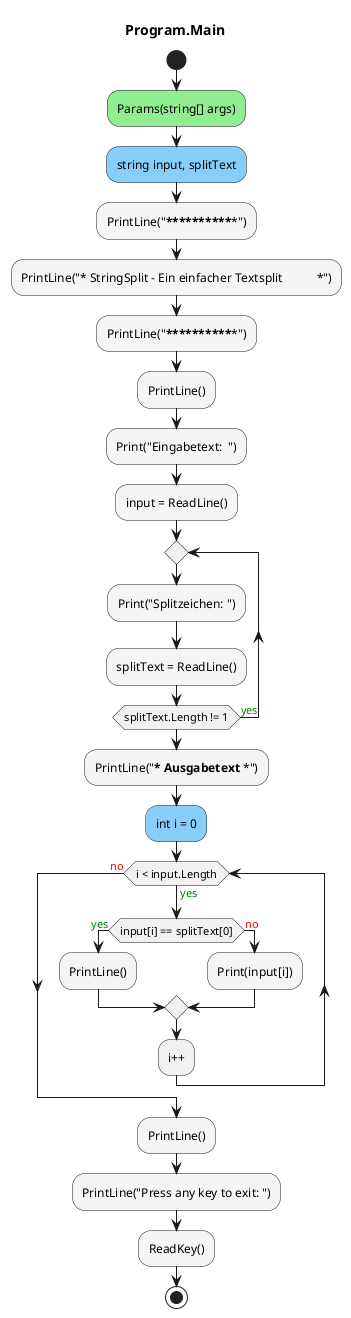 @startuml Program.Main
title Program.Main
start
#LightGreen:Params(string[] args);
#LightSkyBlue:string input, splitText;
#WhiteSmoke:PrintLine("***************************************************");
#WhiteSmoke:PrintLine("* StringSplit - Ein einfacher Textsplit           *");
#WhiteSmoke:PrintLine("***************************************************");
#WhiteSmoke:PrintLine();
#WhiteSmoke:Print("Eingabetext:  ");
#WhiteSmoke:input = ReadLine();
repeat
        #WhiteSmoke:Print("Splitzeichen: ");
        #WhiteSmoke:splitText = ReadLine();
repeat while (splitText.Length != 1) is (<color:green>yes)
#WhiteSmoke:PrintLine("*** Ausgabetext ***");
#LightSkyBlue:int i = 0;
while (i < input.Length) is (<color:green>yes)
        if (input[i] == splitText[0]) then (<color:green>yes)
                #WhiteSmoke:PrintLine();
            else (<color:red>no)
                    #WhiteSmoke:Print(input[i]);
        endif
:i++;
endwhile (<color:red>no)
#WhiteSmoke:PrintLine();
#WhiteSmoke:PrintLine("Press any key to exit: ");
#WhiteSmoke:ReadKey();
stop
@enduml
